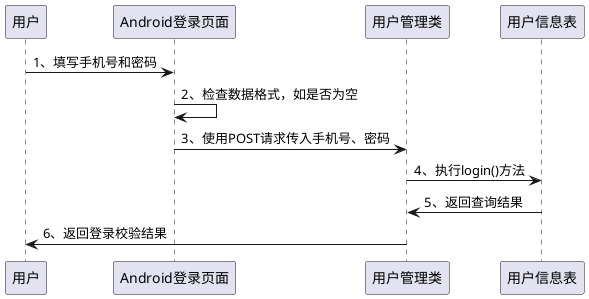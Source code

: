 @startuml

用户->Android登录页面:1、填写手机号和密码
Android登录页面->Android登录页面:2、检查数据格式，如是否为空
Android登录页面->用户管理类:3、使用POST请求传入手机号、密码
用户管理类->用户信息表:4、执行login()方法
用户信息表->用户管理类:5、返回查询结果
用户管理类->用户:6、返回登录校验结果

@enduml


